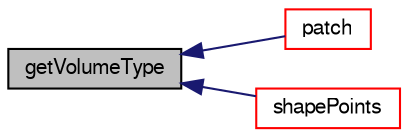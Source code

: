 digraph "getVolumeType"
{
  bgcolor="transparent";
  edge [fontname="FreeSans",fontsize="10",labelfontname="FreeSans",labelfontsize="10"];
  node [fontname="FreeSans",fontsize="10",shape=record];
  rankdir="LR";
  Node288 [label="getVolumeType",height=0.2,width=0.4,color="black", fillcolor="grey75", style="filled", fontcolor="black"];
  Node288 -> Node289 [dir="back",color="midnightblue",fontsize="10",style="solid",fontname="FreeSans"];
  Node289 [label="patch",height=0.2,width=0.4,color="red",URL="$a25066.html#a445b445c8434f2f6289951d9e44bd631",tooltip="Return access to the underlying patch. "];
  Node288 -> Node293 [dir="back",color="midnightblue",fontsize="10",style="solid",fontname="FreeSans"];
  Node293 [label="shapePoints",height=0.2,width=0.4,color="red",URL="$a25066.html#aeef9078dd91d58c4cede06e7a9cee2cb",tooltip="Get representative point cloud for all shapes inside. "];
}

